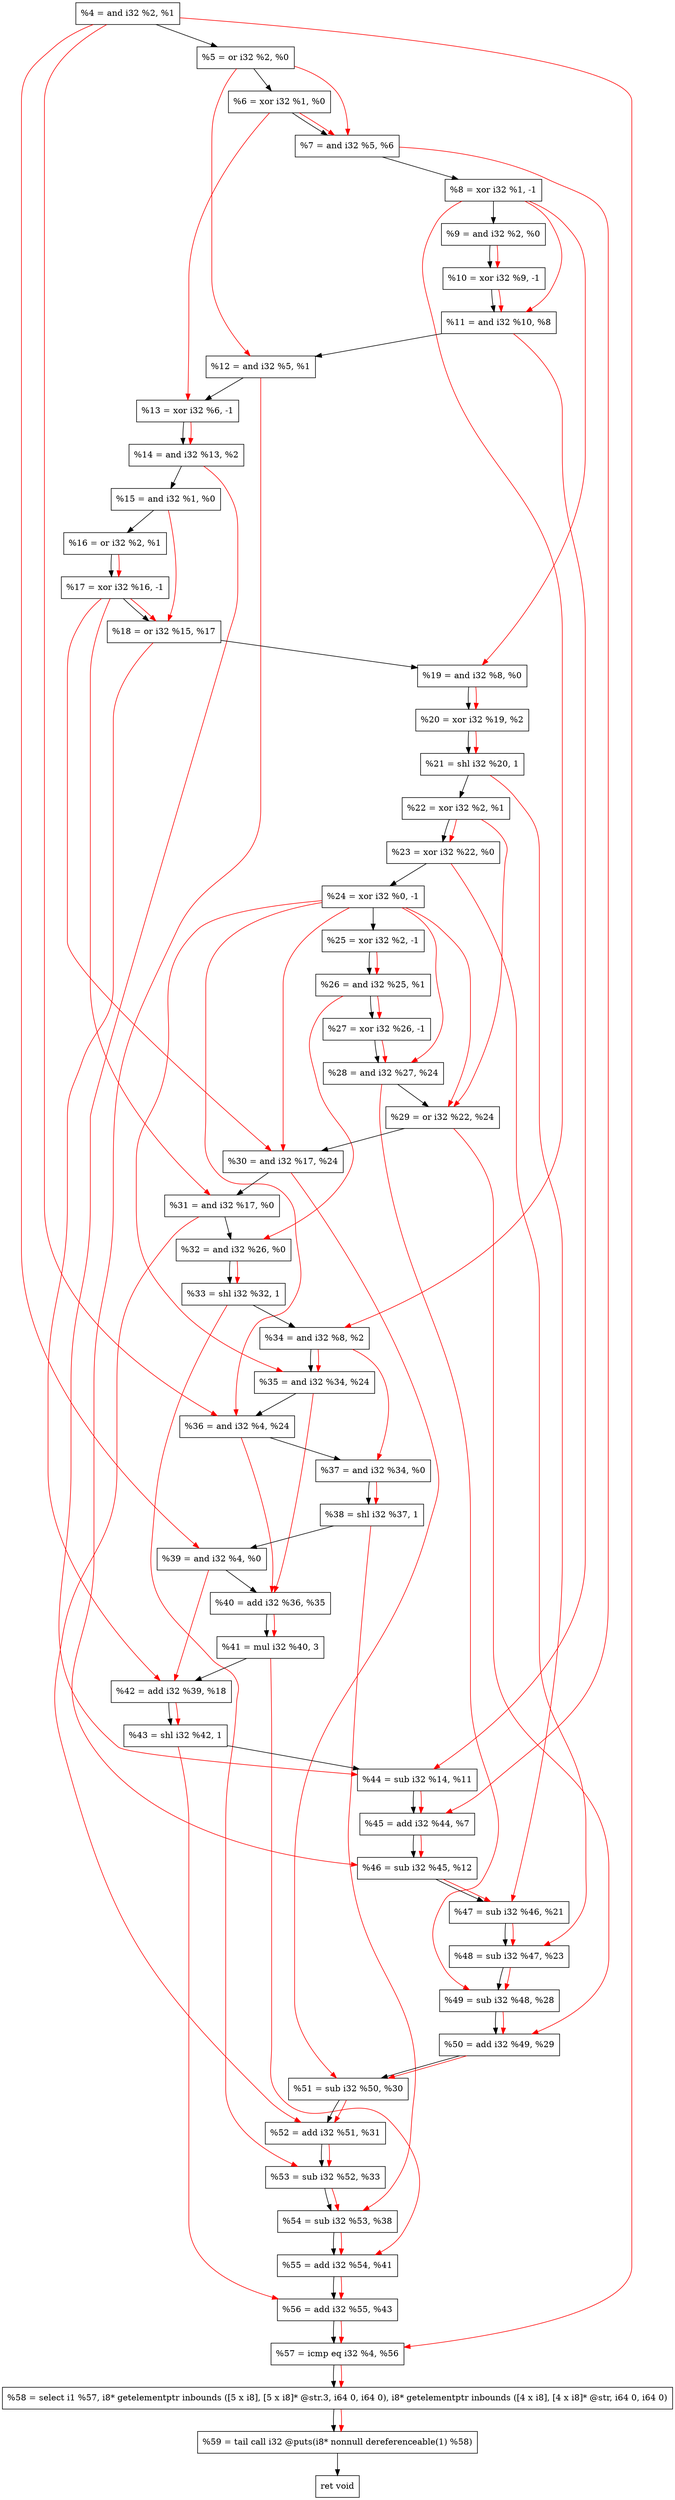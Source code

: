 digraph "DFG for'crackme' function" {
	Node0x1857660[shape=record, label="  %4 = and i32 %2, %1"];
	Node0x1857720[shape=record, label="  %5 = or i32 %2, %0"];
	Node0x1857790[shape=record, label="  %6 = xor i32 %1, %0"];
	Node0x1857800[shape=record, label="  %7 = and i32 %5, %6"];
	Node0x1857e80[shape=record, label="  %8 = xor i32 %1, -1"];
	Node0x1857ef0[shape=record, label="  %9 = and i32 %2, %0"];
	Node0x1857f60[shape=record, label="  %10 = xor i32 %9, -1"];
	Node0x1857fd0[shape=record, label="  %11 = and i32 %10, %8"];
	Node0x1858040[shape=record, label="  %12 = and i32 %5, %1"];
	Node0x18580b0[shape=record, label="  %13 = xor i32 %6, -1"];
	Node0x1858120[shape=record, label="  %14 = and i32 %13, %2"];
	Node0x1858190[shape=record, label="  %15 = and i32 %1, %0"];
	Node0x1858200[shape=record, label="  %16 = or i32 %2, %1"];
	Node0x1858270[shape=record, label="  %17 = xor i32 %16, -1"];
	Node0x18582e0[shape=record, label="  %18 = or i32 %15, %17"];
	Node0x1858350[shape=record, label="  %19 = and i32 %8, %0"];
	Node0x18583c0[shape=record, label="  %20 = xor i32 %19, %2"];
	Node0x1858460[shape=record, label="  %21 = shl i32 %20, 1"];
	Node0x18584d0[shape=record, label="  %22 = xor i32 %2, %1"];
	Node0x1858540[shape=record, label="  %23 = xor i32 %22, %0"];
	Node0x18585b0[shape=record, label="  %24 = xor i32 %0, -1"];
	Node0x1858620[shape=record, label="  %25 = xor i32 %2, -1"];
	Node0x1858690[shape=record, label="  %26 = and i32 %25, %1"];
	Node0x1858700[shape=record, label="  %27 = xor i32 %26, -1"];
	Node0x1858770[shape=record, label="  %28 = and i32 %27, %24"];
	Node0x18587e0[shape=record, label="  %29 = or i32 %22, %24"];
	Node0x1858850[shape=record, label="  %30 = and i32 %17, %24"];
	Node0x18588c0[shape=record, label="  %31 = and i32 %17, %0"];
	Node0x1858930[shape=record, label="  %32 = and i32 %26, %0"];
	Node0x1858bb0[shape=record, label="  %33 = shl i32 %32, 1"];
	Node0x1858c20[shape=record, label="  %34 = and i32 %8, %2"];
	Node0x1858c90[shape=record, label="  %35 = and i32 %34, %24"];
	Node0x1858d00[shape=record, label="  %36 = and i32 %4, %24"];
	Node0x1858d70[shape=record, label="  %37 = and i32 %34, %0"];
	Node0x1858de0[shape=record, label="  %38 = shl i32 %37, 1"];
	Node0x1858e50[shape=record, label="  %39 = and i32 %4, %0"];
	Node0x1858ec0[shape=record, label="  %40 = add i32 %36, %35"];
	Node0x1858f60[shape=record, label="  %41 = mul i32 %40, 3"];
	Node0x1858fd0[shape=record, label="  %42 = add i32 %39, %18"];
	Node0x1859040[shape=record, label="  %43 = shl i32 %42, 1"];
	Node0x18590b0[shape=record, label="  %44 = sub i32 %14, %11"];
	Node0x1859120[shape=record, label="  %45 = add i32 %44, %7"];
	Node0x1859190[shape=record, label="  %46 = sub i32 %45, %12"];
	Node0x1859200[shape=record, label="  %47 = sub i32 %46, %21"];
	Node0x1859270[shape=record, label="  %48 = sub i32 %47, %23"];
	Node0x18592e0[shape=record, label="  %49 = sub i32 %48, %28"];
	Node0x1859350[shape=record, label="  %50 = add i32 %49, %29"];
	Node0x18593c0[shape=record, label="  %51 = sub i32 %50, %30"];
	Node0x1859430[shape=record, label="  %52 = add i32 %51, %31"];
	Node0x18594a0[shape=record, label="  %53 = sub i32 %52, %33"];
	Node0x1859510[shape=record, label="  %54 = sub i32 %53, %38"];
	Node0x1859580[shape=record, label="  %55 = add i32 %54, %41"];
	Node0x18595f0[shape=record, label="  %56 = add i32 %55, %43"];
	Node0x1859660[shape=record, label="  %57 = icmp eq i32 %4, %56"];
	Node0x17f8268[shape=record, label="  %58 = select i1 %57, i8* getelementptr inbounds ([5 x i8], [5 x i8]* @str.3, i64 0, i64 0), i8* getelementptr inbounds ([4 x i8], [4 x i8]* @str, i64 0, i64 0)"];
	Node0x1859b00[shape=record, label="  %59 = tail call i32 @puts(i8* nonnull dereferenceable(1) %58)"];
	Node0x1859b50[shape=record, label="  ret void"];
	Node0x1857660 -> Node0x1857720;
	Node0x1857720 -> Node0x1857790;
	Node0x1857790 -> Node0x1857800;
	Node0x1857800 -> Node0x1857e80;
	Node0x1857e80 -> Node0x1857ef0;
	Node0x1857ef0 -> Node0x1857f60;
	Node0x1857f60 -> Node0x1857fd0;
	Node0x1857fd0 -> Node0x1858040;
	Node0x1858040 -> Node0x18580b0;
	Node0x18580b0 -> Node0x1858120;
	Node0x1858120 -> Node0x1858190;
	Node0x1858190 -> Node0x1858200;
	Node0x1858200 -> Node0x1858270;
	Node0x1858270 -> Node0x18582e0;
	Node0x18582e0 -> Node0x1858350;
	Node0x1858350 -> Node0x18583c0;
	Node0x18583c0 -> Node0x1858460;
	Node0x1858460 -> Node0x18584d0;
	Node0x18584d0 -> Node0x1858540;
	Node0x1858540 -> Node0x18585b0;
	Node0x18585b0 -> Node0x1858620;
	Node0x1858620 -> Node0x1858690;
	Node0x1858690 -> Node0x1858700;
	Node0x1858700 -> Node0x1858770;
	Node0x1858770 -> Node0x18587e0;
	Node0x18587e0 -> Node0x1858850;
	Node0x1858850 -> Node0x18588c0;
	Node0x18588c0 -> Node0x1858930;
	Node0x1858930 -> Node0x1858bb0;
	Node0x1858bb0 -> Node0x1858c20;
	Node0x1858c20 -> Node0x1858c90;
	Node0x1858c90 -> Node0x1858d00;
	Node0x1858d00 -> Node0x1858d70;
	Node0x1858d70 -> Node0x1858de0;
	Node0x1858de0 -> Node0x1858e50;
	Node0x1858e50 -> Node0x1858ec0;
	Node0x1858ec0 -> Node0x1858f60;
	Node0x1858f60 -> Node0x1858fd0;
	Node0x1858fd0 -> Node0x1859040;
	Node0x1859040 -> Node0x18590b0;
	Node0x18590b0 -> Node0x1859120;
	Node0x1859120 -> Node0x1859190;
	Node0x1859190 -> Node0x1859200;
	Node0x1859200 -> Node0x1859270;
	Node0x1859270 -> Node0x18592e0;
	Node0x18592e0 -> Node0x1859350;
	Node0x1859350 -> Node0x18593c0;
	Node0x18593c0 -> Node0x1859430;
	Node0x1859430 -> Node0x18594a0;
	Node0x18594a0 -> Node0x1859510;
	Node0x1859510 -> Node0x1859580;
	Node0x1859580 -> Node0x18595f0;
	Node0x18595f0 -> Node0x1859660;
	Node0x1859660 -> Node0x17f8268;
	Node0x17f8268 -> Node0x1859b00;
	Node0x1859b00 -> Node0x1859b50;
edge [color=red]
	Node0x1857720 -> Node0x1857800;
	Node0x1857790 -> Node0x1857800;
	Node0x1857ef0 -> Node0x1857f60;
	Node0x1857f60 -> Node0x1857fd0;
	Node0x1857e80 -> Node0x1857fd0;
	Node0x1857720 -> Node0x1858040;
	Node0x1857790 -> Node0x18580b0;
	Node0x18580b0 -> Node0x1858120;
	Node0x1858200 -> Node0x1858270;
	Node0x1858190 -> Node0x18582e0;
	Node0x1858270 -> Node0x18582e0;
	Node0x1857e80 -> Node0x1858350;
	Node0x1858350 -> Node0x18583c0;
	Node0x18583c0 -> Node0x1858460;
	Node0x18584d0 -> Node0x1858540;
	Node0x1858620 -> Node0x1858690;
	Node0x1858690 -> Node0x1858700;
	Node0x1858700 -> Node0x1858770;
	Node0x18585b0 -> Node0x1858770;
	Node0x18584d0 -> Node0x18587e0;
	Node0x18585b0 -> Node0x18587e0;
	Node0x1858270 -> Node0x1858850;
	Node0x18585b0 -> Node0x1858850;
	Node0x1858270 -> Node0x18588c0;
	Node0x1858690 -> Node0x1858930;
	Node0x1858930 -> Node0x1858bb0;
	Node0x1857e80 -> Node0x1858c20;
	Node0x1858c20 -> Node0x1858c90;
	Node0x18585b0 -> Node0x1858c90;
	Node0x1857660 -> Node0x1858d00;
	Node0x18585b0 -> Node0x1858d00;
	Node0x1858c20 -> Node0x1858d70;
	Node0x1858d70 -> Node0x1858de0;
	Node0x1857660 -> Node0x1858e50;
	Node0x1858d00 -> Node0x1858ec0;
	Node0x1858c90 -> Node0x1858ec0;
	Node0x1858ec0 -> Node0x1858f60;
	Node0x1858e50 -> Node0x1858fd0;
	Node0x18582e0 -> Node0x1858fd0;
	Node0x1858fd0 -> Node0x1859040;
	Node0x1858120 -> Node0x18590b0;
	Node0x1857fd0 -> Node0x18590b0;
	Node0x18590b0 -> Node0x1859120;
	Node0x1857800 -> Node0x1859120;
	Node0x1859120 -> Node0x1859190;
	Node0x1858040 -> Node0x1859190;
	Node0x1859190 -> Node0x1859200;
	Node0x1858460 -> Node0x1859200;
	Node0x1859200 -> Node0x1859270;
	Node0x1858540 -> Node0x1859270;
	Node0x1859270 -> Node0x18592e0;
	Node0x1858770 -> Node0x18592e0;
	Node0x18592e0 -> Node0x1859350;
	Node0x18587e0 -> Node0x1859350;
	Node0x1859350 -> Node0x18593c0;
	Node0x1858850 -> Node0x18593c0;
	Node0x18593c0 -> Node0x1859430;
	Node0x18588c0 -> Node0x1859430;
	Node0x1859430 -> Node0x18594a0;
	Node0x1858bb0 -> Node0x18594a0;
	Node0x18594a0 -> Node0x1859510;
	Node0x1858de0 -> Node0x1859510;
	Node0x1859510 -> Node0x1859580;
	Node0x1858f60 -> Node0x1859580;
	Node0x1859580 -> Node0x18595f0;
	Node0x1859040 -> Node0x18595f0;
	Node0x1857660 -> Node0x1859660;
	Node0x18595f0 -> Node0x1859660;
	Node0x1859660 -> Node0x17f8268;
	Node0x17f8268 -> Node0x1859b00;
}
